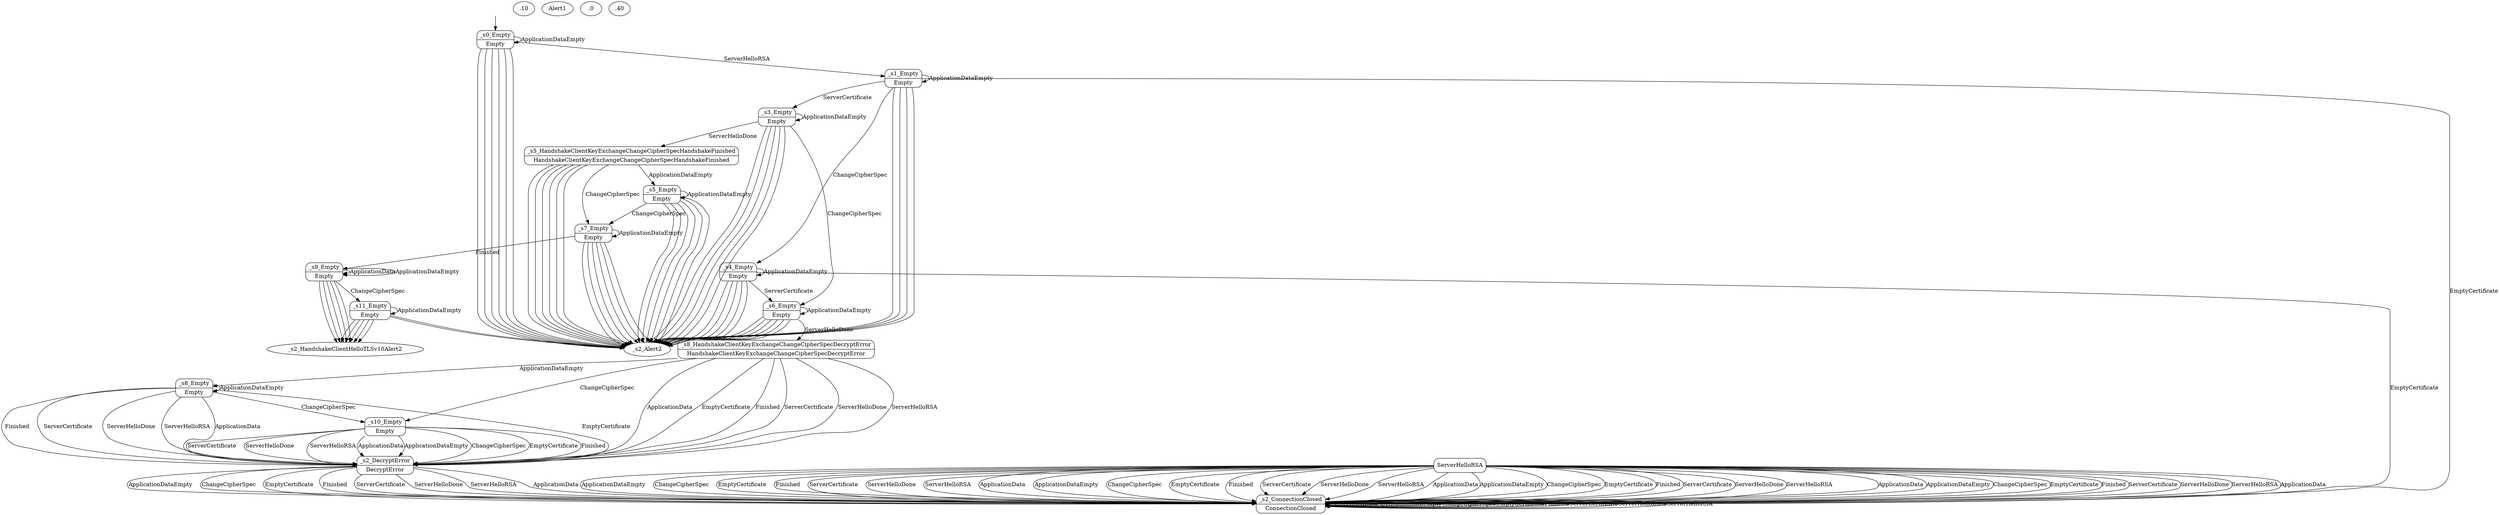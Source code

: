 digraph g {

    __start0 [label="" shape="none"]
    __start0 -> _s0_Empty

    _s0_Empty [label="{ _s0_Empty | Empty }" shape="record" style="rounded"]
    _s10_Empty [label="{ _s10_Empty | Empty }" shape="record" style="rounded"]
    _s11_Empty [label="{ _s11_Empty | Empty }" shape="record" style="rounded"]
    _s1_Empty [label="{ _s1_Empty | Empty }" shape="record" style="rounded"]
    _s2_Alert2.10Alert1.0ConnectionClosed [label="{ _s2_Alert2.10Alert1.0ConnectionClosed | Alert2.10Alert1.0ConnectionClosed }" shape="record" style="rounded"]
    _s2_Alert2.10ConnectionClosed [label="{ _s2_Alert2.10ConnectionClosed | Alert2.10ConnectionClosed }" shape="record" style="rounded"]
    _s2_ConnectionClosed [label="{ _s2_ConnectionClosed | ConnectionClosed }" shape="record" style="rounded"]
    _s2_DecryptError [label="{ _s2_DecryptError | DecryptError }" shape="record" style="rounded"]
    _s2_HandshakeClientHelloTLSv10Alert2.10ConnectionClosed [label="{ _s2_HandshakeClientHelloTLSv10Alert2.10ConnectionClosed | HandshakeClientHelloTLSv10Alert2.10ConnectionClosed }" shape="record" style="rounded"]
    _s2_HandshakeClientHelloTLSv10Alert2.40ConnectionClosed [label="{ _s2_HandshakeClientHelloTLSv10Alert2.40ConnectionClosed | HandshakeClientHelloTLSv10Alert2.40ConnectionClosed }" shape="record" style="rounded"]
    _s3_Empty [label="{ _s3_Empty | Empty }" shape="record" style="rounded"]
    _s4_Empty [label="{ _s4_Empty | Empty }" shape="record" style="rounded"]
    _s5_Empty [label="{ _s5_Empty | Empty }" shape="record" style="rounded"]
    _s5_HandshakeClientKeyExchangeChangeCipherSpecHandshakeFinished [label="{ _s5_HandshakeClientKeyExchangeChangeCipherSpecHandshakeFinished | HandshakeClientKeyExchangeChangeCipherSpecHandshakeFinished }" shape="record" style="rounded"]
    _s6_Empty [label="{ _s6_Empty | Empty }" shape="record" style="rounded"]
    _s7_Empty [label="{ _s7_Empty | Empty }" shape="record" style="rounded"]
    _s8_Empty [label="{ _s8_Empty | Empty }" shape="record" style="rounded"]
    _s8_HandshakeClientKeyExchangeChangeCipherSpecDecryptError [label="{ _s8_HandshakeClientKeyExchangeChangeCipherSpecDecryptError | HandshakeClientKeyExchangeChangeCipherSpecDecryptError }" shape="record" style="rounded"]
    _s9_Empty [label="{ _s9_Empty | Empty }" shape="record" style="rounded"]

    _s0_Empty -> _s0_Empty  [label="ApplicationDataEmpty"]
    _s0_Empty -> _s1_Empty  [label="ServerHelloRSA"]
    _s0_Empty -> _s2_Alert2.10ConnectionClosed  [label="ApplicationData"]
    _s0_Empty -> _s2_Alert2.10ConnectionClosed  [label="ChangeCipherSpec"]
    _s0_Empty -> _s2_Alert2.10ConnectionClosed  [label="EmptyCertificate"]
    _s0_Empty -> _s2_Alert2.10ConnectionClosed  [label="Finished"]
    _s0_Empty -> _s2_Alert2.10ConnectionClosed  [label="ServerCertificate"]
    _s0_Empty -> _s2_Alert2.10ConnectionClosed  [label="ServerHelloDone"]
    _s10_Empty -> _s2_DecryptError  [label="ApplicationData"]
    _s10_Empty -> _s2_DecryptError  [label="ApplicationDataEmpty"]
    _s10_Empty -> _s2_DecryptError  [label="ChangeCipherSpec"]
    _s10_Empty -> _s2_DecryptError  [label="EmptyCertificate"]
    _s10_Empty -> _s2_DecryptError  [label="Finished"]
    _s10_Empty -> _s2_DecryptError  [label="ServerCertificate"]
    _s10_Empty -> _s2_DecryptError  [label="ServerHelloDone"]
    _s10_Empty -> _s2_DecryptError  [label="ServerHelloRSA"]
    _s11_Empty -> _s11_Empty  [label="ApplicationDataEmpty"]
    _s11_Empty -> _s2_Alert2.10Alert1.0ConnectionClosed  [label="ApplicationData"]
    _s11_Empty -> _s2_Alert2.10Alert1.0ConnectionClosed  [label="ChangeCipherSpec"]
    _s11_Empty -> _s2_HandshakeClientHelloTLSv10Alert2.10ConnectionClosed  [label="EmptyCertificate"]
    _s11_Empty -> _s2_HandshakeClientHelloTLSv10Alert2.10ConnectionClosed  [label="Finished"]
    _s11_Empty -> _s2_HandshakeClientHelloTLSv10Alert2.10ConnectionClosed  [label="ServerCertificate"]
    _s11_Empty -> _s2_HandshakeClientHelloTLSv10Alert2.10ConnectionClosed  [label="ServerHelloDone"]
    _s11_Empty -> _s2_HandshakeClientHelloTLSv10Alert2.40ConnectionClosed  [label="ServerHelloRSA"]
    _s1_Empty -> _s1_Empty  [label="ApplicationDataEmpty"]
    _s1_Empty -> _s2_Alert2.10ConnectionClosed  [label="ApplicationData"]
    _s1_Empty -> _s2_Alert2.10ConnectionClosed  [label="Finished"]
    _s1_Empty -> _s2_Alert2.10ConnectionClosed  [label="ServerHelloDone"]
    _s1_Empty -> _s2_Alert2.10ConnectionClosed  [label="ServerHelloRSA"]
    _s1_Empty -> _s2_ConnectionClosed  [label="EmptyCertificate"]
    _s1_Empty -> _s3_Empty  [label="ServerCertificate"]
    _s1_Empty -> _s4_Empty  [label="ChangeCipherSpec"]
    _s2_Alert2.10Alert1.0ConnectionClosed -> _s2_ConnectionClosed  [label="ApplicationData"]
    _s2_Alert2.10Alert1.0ConnectionClosed -> _s2_ConnectionClosed  [label="ApplicationDataEmpty"]
    _s2_Alert2.10Alert1.0ConnectionClosed -> _s2_ConnectionClosed  [label="ChangeCipherSpec"]
    _s2_Alert2.10Alert1.0ConnectionClosed -> _s2_ConnectionClosed  [label="EmptyCertificate"]
    _s2_Alert2.10Alert1.0ConnectionClosed -> _s2_ConnectionClosed  [label="Finished"]
    _s2_Alert2.10Alert1.0ConnectionClosed -> _s2_ConnectionClosed  [label="ServerCertificate"]
    _s2_Alert2.10Alert1.0ConnectionClosed -> _s2_ConnectionClosed  [label="ServerHelloDone"]
    _s2_Alert2.10Alert1.0ConnectionClosed -> _s2_ConnectionClosed  [label="ServerHelloRSA"]
    _s2_Alert2.10ConnectionClosed -> _s2_ConnectionClosed  [label="ApplicationData"]
    _s2_Alert2.10ConnectionClosed -> _s2_ConnectionClosed  [label="ApplicationDataEmpty"]
    _s2_Alert2.10ConnectionClosed -> _s2_ConnectionClosed  [label="ChangeCipherSpec"]
    _s2_Alert2.10ConnectionClosed -> _s2_ConnectionClosed  [label="EmptyCertificate"]
    _s2_Alert2.10ConnectionClosed -> _s2_ConnectionClosed  [label="Finished"]
    _s2_Alert2.10ConnectionClosed -> _s2_ConnectionClosed  [label="ServerCertificate"]
    _s2_Alert2.10ConnectionClosed -> _s2_ConnectionClosed  [label="ServerHelloDone"]
    _s2_Alert2.10ConnectionClosed -> _s2_ConnectionClosed  [label="ServerHelloRSA"]
    _s2_ConnectionClosed -> _s2_ConnectionClosed  [label="ApplicationData"]
    _s2_ConnectionClosed -> _s2_ConnectionClosed  [label="ApplicationDataEmpty"]
    _s2_ConnectionClosed -> _s2_ConnectionClosed  [label="ChangeCipherSpec"]
    _s2_ConnectionClosed -> _s2_ConnectionClosed  [label="EmptyCertificate"]
    _s2_ConnectionClosed -> _s2_ConnectionClosed  [label="Finished"]
    _s2_ConnectionClosed -> _s2_ConnectionClosed  [label="ServerCertificate"]
    _s2_ConnectionClosed -> _s2_ConnectionClosed  [label="ServerHelloDone"]
    _s2_ConnectionClosed -> _s2_ConnectionClosed  [label="ServerHelloRSA"]
    _s2_DecryptError -> _s2_ConnectionClosed  [label="ApplicationData"]
    _s2_DecryptError -> _s2_ConnectionClosed  [label="ApplicationDataEmpty"]
    _s2_DecryptError -> _s2_ConnectionClosed  [label="ChangeCipherSpec"]
    _s2_DecryptError -> _s2_ConnectionClosed  [label="EmptyCertificate"]
    _s2_DecryptError -> _s2_ConnectionClosed  [label="Finished"]
    _s2_DecryptError -> _s2_ConnectionClosed  [label="ServerCertificate"]
    _s2_DecryptError -> _s2_ConnectionClosed  [label="ServerHelloDone"]
    _s2_DecryptError -> _s2_ConnectionClosed  [label="ServerHelloRSA"]
    _s2_HandshakeClientHelloTLSv10Alert2.10ConnectionClosed -> _s2_ConnectionClosed  [label="ApplicationData"]
    _s2_HandshakeClientHelloTLSv10Alert2.10ConnectionClosed -> _s2_ConnectionClosed  [label="ApplicationDataEmpty"]
    _s2_HandshakeClientHelloTLSv10Alert2.10ConnectionClosed -> _s2_ConnectionClosed  [label="ChangeCipherSpec"]
    _s2_HandshakeClientHelloTLSv10Alert2.10ConnectionClosed -> _s2_ConnectionClosed  [label="EmptyCertificate"]
    _s2_HandshakeClientHelloTLSv10Alert2.10ConnectionClosed -> _s2_ConnectionClosed  [label="Finished"]
    _s2_HandshakeClientHelloTLSv10Alert2.10ConnectionClosed -> _s2_ConnectionClosed  [label="ServerCertificate"]
    _s2_HandshakeClientHelloTLSv10Alert2.10ConnectionClosed -> _s2_ConnectionClosed  [label="ServerHelloDone"]
    _s2_HandshakeClientHelloTLSv10Alert2.10ConnectionClosed -> _s2_ConnectionClosed  [label="ServerHelloRSA"]
    _s2_HandshakeClientHelloTLSv10Alert2.40ConnectionClosed -> _s2_ConnectionClosed  [label="ApplicationData"]
    _s2_HandshakeClientHelloTLSv10Alert2.40ConnectionClosed -> _s2_ConnectionClosed  [label="ApplicationDataEmpty"]
    _s2_HandshakeClientHelloTLSv10Alert2.40ConnectionClosed -> _s2_ConnectionClosed  [label="ChangeCipherSpec"]
    _s2_HandshakeClientHelloTLSv10Alert2.40ConnectionClosed -> _s2_ConnectionClosed  [label="EmptyCertificate"]
    _s2_HandshakeClientHelloTLSv10Alert2.40ConnectionClosed -> _s2_ConnectionClosed  [label="Finished"]
    _s2_HandshakeClientHelloTLSv10Alert2.40ConnectionClosed -> _s2_ConnectionClosed  [label="ServerCertificate"]
    _s2_HandshakeClientHelloTLSv10Alert2.40ConnectionClosed -> _s2_ConnectionClosed  [label="ServerHelloDone"]
    _s2_HandshakeClientHelloTLSv10Alert2.40ConnectionClosed -> _s2_ConnectionClosed  [label="ServerHelloRSA"]
    _s3_Empty -> _s2_Alert2.10ConnectionClosed  [label="ApplicationData"]
    _s3_Empty -> _s2_Alert2.10ConnectionClosed  [label="EmptyCertificate"]
    _s3_Empty -> _s2_Alert2.10ConnectionClosed  [label="Finished"]
    _s3_Empty -> _s2_Alert2.10ConnectionClosed  [label="ServerCertificate"]
    _s3_Empty -> _s2_Alert2.10ConnectionClosed  [label="ServerHelloRSA"]
    _s3_Empty -> _s3_Empty  [label="ApplicationDataEmpty"]
    _s3_Empty -> _s5_HandshakeClientKeyExchangeChangeCipherSpecHandshakeFinished  [label="ServerHelloDone"]
    _s3_Empty -> _s6_Empty  [label="ChangeCipherSpec"]
    _s4_Empty -> _s2_Alert2.10ConnectionClosed  [label="ApplicationData"]
    _s4_Empty -> _s2_Alert2.10ConnectionClosed  [label="ChangeCipherSpec"]
    _s4_Empty -> _s2_Alert2.10ConnectionClosed  [label="Finished"]
    _s4_Empty -> _s2_Alert2.10ConnectionClosed  [label="ServerHelloDone"]
    _s4_Empty -> _s2_Alert2.10ConnectionClosed  [label="ServerHelloRSA"]
    _s4_Empty -> _s2_ConnectionClosed  [label="EmptyCertificate"]
    _s4_Empty -> _s4_Empty  [label="ApplicationDataEmpty"]
    _s4_Empty -> _s6_Empty  [label="ServerCertificate"]
    _s5_Empty -> _s2_Alert2.10ConnectionClosed  [label="ApplicationData"]
    _s5_Empty -> _s2_Alert2.10ConnectionClosed  [label="EmptyCertificate"]
    _s5_Empty -> _s2_Alert2.10ConnectionClosed  [label="Finished"]
    _s5_Empty -> _s2_Alert2.10ConnectionClosed  [label="ServerCertificate"]
    _s5_Empty -> _s2_Alert2.10ConnectionClosed  [label="ServerHelloDone"]
    _s5_Empty -> _s2_Alert2.10ConnectionClosed  [label="ServerHelloRSA"]
    _s5_Empty -> _s5_Empty  [label="ApplicationDataEmpty"]
    _s5_Empty -> _s7_Empty  [label="ChangeCipherSpec"]
    _s5_HandshakeClientKeyExchangeChangeCipherSpecHandshakeFinished -> _s2_Alert2.10ConnectionClosed  [label="ApplicationData"]
    _s5_HandshakeClientKeyExchangeChangeCipherSpecHandshakeFinished -> _s2_Alert2.10ConnectionClosed  [label="EmptyCertificate"]
    _s5_HandshakeClientKeyExchangeChangeCipherSpecHandshakeFinished -> _s2_Alert2.10ConnectionClosed  [label="Finished"]
    _s5_HandshakeClientKeyExchangeChangeCipherSpecHandshakeFinished -> _s2_Alert2.10ConnectionClosed  [label="ServerCertificate"]
    _s5_HandshakeClientKeyExchangeChangeCipherSpecHandshakeFinished -> _s2_Alert2.10ConnectionClosed  [label="ServerHelloDone"]
    _s5_HandshakeClientKeyExchangeChangeCipherSpecHandshakeFinished -> _s2_Alert2.10ConnectionClosed  [label="ServerHelloRSA"]
    _s5_HandshakeClientKeyExchangeChangeCipherSpecHandshakeFinished -> _s5_Empty  [label="ApplicationDataEmpty"]
    _s5_HandshakeClientKeyExchangeChangeCipherSpecHandshakeFinished -> _s7_Empty  [label="ChangeCipherSpec"]
    _s6_Empty -> _s2_Alert2.10ConnectionClosed  [label="ApplicationData"]
    _s6_Empty -> _s2_Alert2.10ConnectionClosed  [label="ChangeCipherSpec"]
    _s6_Empty -> _s2_Alert2.10ConnectionClosed  [label="EmptyCertificate"]
    _s6_Empty -> _s2_Alert2.10ConnectionClosed  [label="Finished"]
    _s6_Empty -> _s2_Alert2.10ConnectionClosed  [label="ServerCertificate"]
    _s6_Empty -> _s2_Alert2.10ConnectionClosed  [label="ServerHelloRSA"]
    _s6_Empty -> _s6_Empty  [label="ApplicationDataEmpty"]
    _s6_Empty -> _s8_HandshakeClientKeyExchangeChangeCipherSpecDecryptError  [label="ServerHelloDone"]
    _s7_Empty -> _s2_Alert2.10ConnectionClosed  [label="ApplicationData"]
    _s7_Empty -> _s2_Alert2.10ConnectionClosed  [label="ChangeCipherSpec"]
    _s7_Empty -> _s2_Alert2.10ConnectionClosed  [label="EmptyCertificate"]
    _s7_Empty -> _s2_Alert2.10ConnectionClosed  [label="ServerCertificate"]
    _s7_Empty -> _s2_Alert2.10ConnectionClosed  [label="ServerHelloDone"]
    _s7_Empty -> _s2_Alert2.10ConnectionClosed  [label="ServerHelloRSA"]
    _s7_Empty -> _s7_Empty  [label="ApplicationDataEmpty"]
    _s7_Empty -> _s9_Empty  [label="Finished"]
    _s8_Empty -> _s10_Empty  [label="ChangeCipherSpec"]
    _s8_Empty -> _s2_DecryptError  [label="ApplicationData"]
    _s8_Empty -> _s2_DecryptError  [label="EmptyCertificate"]
    _s8_Empty -> _s2_DecryptError  [label="Finished"]
    _s8_Empty -> _s2_DecryptError  [label="ServerCertificate"]
    _s8_Empty -> _s2_DecryptError  [label="ServerHelloDone"]
    _s8_Empty -> _s2_DecryptError  [label="ServerHelloRSA"]
    _s8_Empty -> _s8_Empty  [label="ApplicationDataEmpty"]
    _s8_HandshakeClientKeyExchangeChangeCipherSpecDecryptError -> _s10_Empty  [label="ChangeCipherSpec"]
    _s8_HandshakeClientKeyExchangeChangeCipherSpecDecryptError -> _s2_DecryptError  [label="ApplicationData"]
    _s8_HandshakeClientKeyExchangeChangeCipherSpecDecryptError -> _s2_DecryptError  [label="EmptyCertificate"]
    _s8_HandshakeClientKeyExchangeChangeCipherSpecDecryptError -> _s2_DecryptError  [label="Finished"]
    _s8_HandshakeClientKeyExchangeChangeCipherSpecDecryptError -> _s2_DecryptError  [label="ServerCertificate"]
    _s8_HandshakeClientKeyExchangeChangeCipherSpecDecryptError -> _s2_DecryptError  [label="ServerHelloDone"]
    _s8_HandshakeClientKeyExchangeChangeCipherSpecDecryptError -> _s2_DecryptError  [label="ServerHelloRSA"]
    _s8_HandshakeClientKeyExchangeChangeCipherSpecDecryptError -> _s8_Empty  [label="ApplicationDataEmpty"]
    _s9_Empty -> _s11_Empty  [label="ChangeCipherSpec"]
    _s9_Empty -> _s2_HandshakeClientHelloTLSv10Alert2.10ConnectionClosed  [label="EmptyCertificate"]
    _s9_Empty -> _s2_HandshakeClientHelloTLSv10Alert2.10ConnectionClosed  [label="Finished"]
    _s9_Empty -> _s2_HandshakeClientHelloTLSv10Alert2.10ConnectionClosed  [label="ServerCertificate"]
    _s9_Empty -> _s2_HandshakeClientHelloTLSv10Alert2.10ConnectionClosed  [label="ServerHelloDone"]
    _s9_Empty -> _s2_HandshakeClientHelloTLSv10Alert2.40ConnectionClosed  [label="ServerHelloRSA"]
    _s9_Empty -> _s9_Empty  [label="ApplicationData"]
    _s9_Empty -> _s9_Empty  [label="ApplicationDataEmpty"]
}

